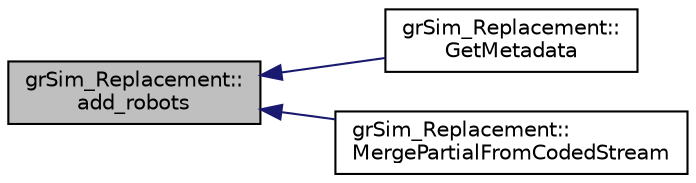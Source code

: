 digraph "grSim_Replacement::add_robots"
{
 // INTERACTIVE_SVG=YES
  edge [fontname="Helvetica",fontsize="10",labelfontname="Helvetica",labelfontsize="10"];
  node [fontname="Helvetica",fontsize="10",shape=record];
  rankdir="LR";
  Node1 [label="grSim_Replacement::\ladd_robots",height=0.2,width=0.4,color="black", fillcolor="grey75", style="filled", fontcolor="black"];
  Node1 -> Node2 [dir="back",color="midnightblue",fontsize="10",style="solid",fontname="Helvetica"];
  Node2 [label="grSim_Replacement::\lGetMetadata",height=0.2,width=0.4,color="black", fillcolor="white", style="filled",URL="$d0/de6/classgr_sim___replacement.html#a7945ee5384a2f18aafcfc5f32db65a14"];
  Node1 -> Node3 [dir="back",color="midnightblue",fontsize="10",style="solid",fontname="Helvetica"];
  Node3 [label="grSim_Replacement::\lMergePartialFromCodedStream",height=0.2,width=0.4,color="black", fillcolor="white", style="filled",URL="$d0/de6/classgr_sim___replacement.html#ac53856792a3154b5acc0e3d4b5cb1c3b"];
}
